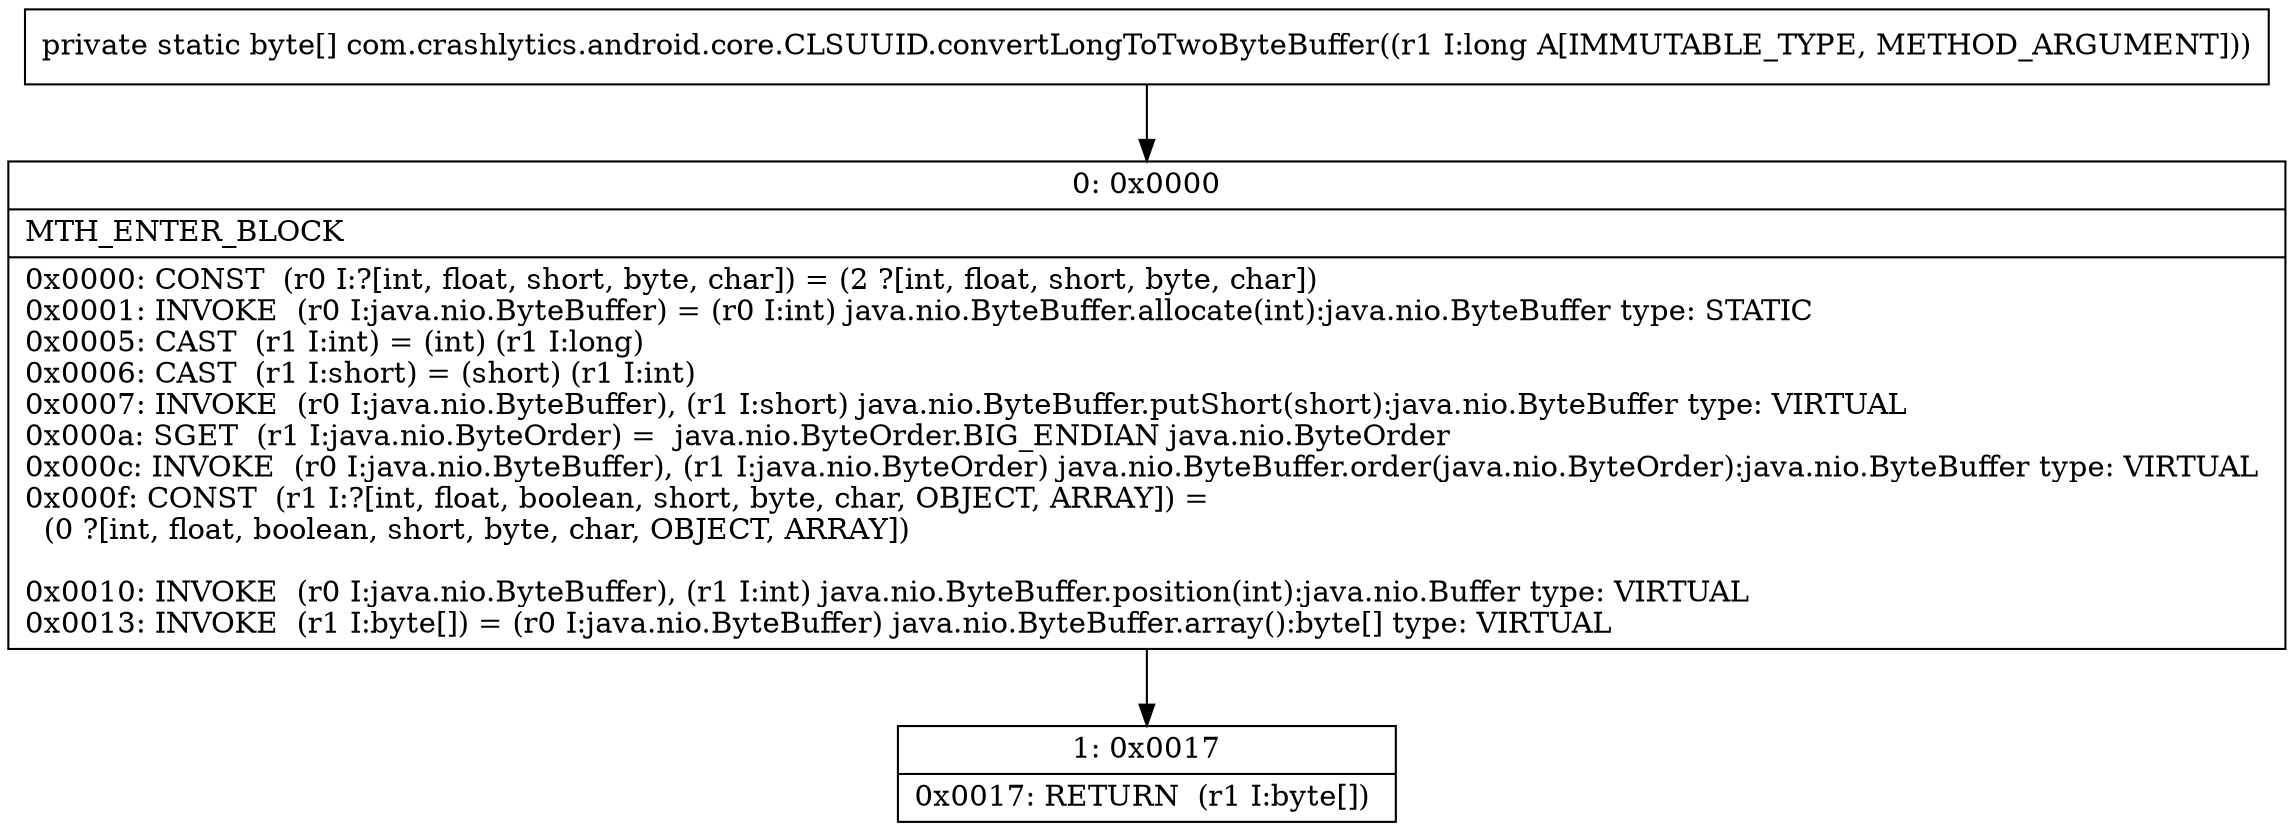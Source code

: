 digraph "CFG forcom.crashlytics.android.core.CLSUUID.convertLongToTwoByteBuffer(J)[B" {
Node_0 [shape=record,label="{0\:\ 0x0000|MTH_ENTER_BLOCK\l|0x0000: CONST  (r0 I:?[int, float, short, byte, char]) = (2 ?[int, float, short, byte, char]) \l0x0001: INVOKE  (r0 I:java.nio.ByteBuffer) = (r0 I:int) java.nio.ByteBuffer.allocate(int):java.nio.ByteBuffer type: STATIC \l0x0005: CAST  (r1 I:int) = (int) (r1 I:long) \l0x0006: CAST  (r1 I:short) = (short) (r1 I:int) \l0x0007: INVOKE  (r0 I:java.nio.ByteBuffer), (r1 I:short) java.nio.ByteBuffer.putShort(short):java.nio.ByteBuffer type: VIRTUAL \l0x000a: SGET  (r1 I:java.nio.ByteOrder) =  java.nio.ByteOrder.BIG_ENDIAN java.nio.ByteOrder \l0x000c: INVOKE  (r0 I:java.nio.ByteBuffer), (r1 I:java.nio.ByteOrder) java.nio.ByteBuffer.order(java.nio.ByteOrder):java.nio.ByteBuffer type: VIRTUAL \l0x000f: CONST  (r1 I:?[int, float, boolean, short, byte, char, OBJECT, ARRAY]) = \l  (0 ?[int, float, boolean, short, byte, char, OBJECT, ARRAY])\l \l0x0010: INVOKE  (r0 I:java.nio.ByteBuffer), (r1 I:int) java.nio.ByteBuffer.position(int):java.nio.Buffer type: VIRTUAL \l0x0013: INVOKE  (r1 I:byte[]) = (r0 I:java.nio.ByteBuffer) java.nio.ByteBuffer.array():byte[] type: VIRTUAL \l}"];
Node_1 [shape=record,label="{1\:\ 0x0017|0x0017: RETURN  (r1 I:byte[]) \l}"];
MethodNode[shape=record,label="{private static byte[] com.crashlytics.android.core.CLSUUID.convertLongToTwoByteBuffer((r1 I:long A[IMMUTABLE_TYPE, METHOD_ARGUMENT])) }"];
MethodNode -> Node_0;
Node_0 -> Node_1;
}

